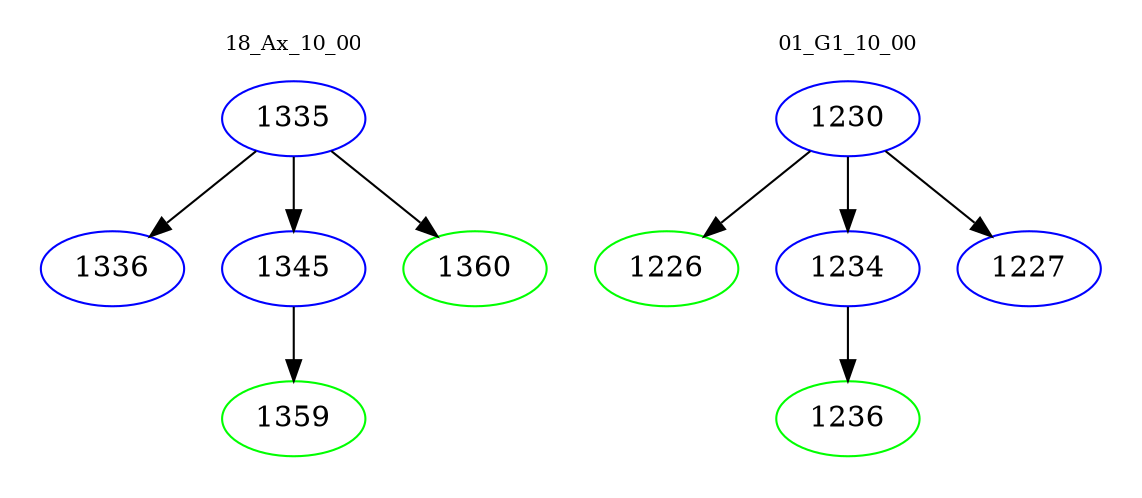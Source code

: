 digraph{
subgraph cluster_0 {
color = white
label = "18_Ax_10_00";
fontsize=10;
T0_1335 [label="1335", color="blue"]
T0_1335 -> T0_1336 [color="black"]
T0_1336 [label="1336", color="blue"]
T0_1335 -> T0_1345 [color="black"]
T0_1345 [label="1345", color="blue"]
T0_1345 -> T0_1359 [color="black"]
T0_1359 [label="1359", color="green"]
T0_1335 -> T0_1360 [color="black"]
T0_1360 [label="1360", color="green"]
}
subgraph cluster_1 {
color = white
label = "01_G1_10_00";
fontsize=10;
T1_1230 [label="1230", color="blue"]
T1_1230 -> T1_1226 [color="black"]
T1_1226 [label="1226", color="green"]
T1_1230 -> T1_1234 [color="black"]
T1_1234 [label="1234", color="blue"]
T1_1234 -> T1_1236 [color="black"]
T1_1236 [label="1236", color="green"]
T1_1230 -> T1_1227 [color="black"]
T1_1227 [label="1227", color="blue"]
}
}

